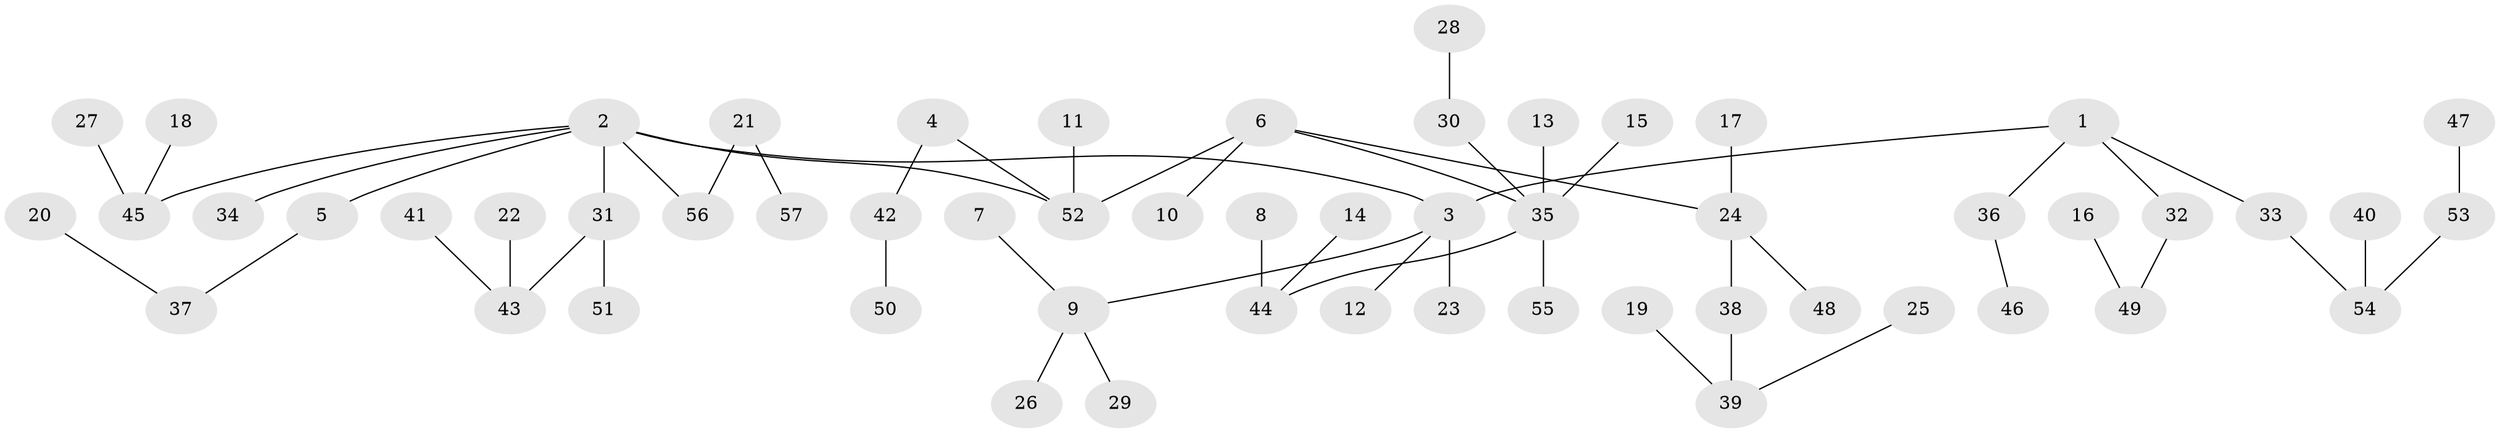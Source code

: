 // original degree distribution, {7: 0.008771929824561403, 2: 0.18421052631578946, 4: 0.07894736842105263, 3: 0.13157894736842105, 5: 0.06140350877192982, 1: 0.5350877192982456}
// Generated by graph-tools (version 1.1) at 2025/26/03/09/25 03:26:23]
// undirected, 57 vertices, 56 edges
graph export_dot {
graph [start="1"]
  node [color=gray90,style=filled];
  1;
  2;
  3;
  4;
  5;
  6;
  7;
  8;
  9;
  10;
  11;
  12;
  13;
  14;
  15;
  16;
  17;
  18;
  19;
  20;
  21;
  22;
  23;
  24;
  25;
  26;
  27;
  28;
  29;
  30;
  31;
  32;
  33;
  34;
  35;
  36;
  37;
  38;
  39;
  40;
  41;
  42;
  43;
  44;
  45;
  46;
  47;
  48;
  49;
  50;
  51;
  52;
  53;
  54;
  55;
  56;
  57;
  1 -- 3 [weight=1.0];
  1 -- 32 [weight=1.0];
  1 -- 33 [weight=1.0];
  1 -- 36 [weight=1.0];
  2 -- 3 [weight=1.0];
  2 -- 5 [weight=1.0];
  2 -- 31 [weight=1.0];
  2 -- 34 [weight=1.0];
  2 -- 45 [weight=1.0];
  2 -- 52 [weight=1.0];
  2 -- 56 [weight=1.0];
  3 -- 9 [weight=1.0];
  3 -- 12 [weight=1.0];
  3 -- 23 [weight=1.0];
  4 -- 42 [weight=1.0];
  4 -- 52 [weight=1.0];
  5 -- 37 [weight=1.0];
  6 -- 10 [weight=1.0];
  6 -- 24 [weight=1.0];
  6 -- 35 [weight=1.0];
  6 -- 52 [weight=1.0];
  7 -- 9 [weight=1.0];
  8 -- 44 [weight=1.0];
  9 -- 26 [weight=1.0];
  9 -- 29 [weight=1.0];
  11 -- 52 [weight=1.0];
  13 -- 35 [weight=1.0];
  14 -- 44 [weight=1.0];
  15 -- 35 [weight=1.0];
  16 -- 49 [weight=1.0];
  17 -- 24 [weight=1.0];
  18 -- 45 [weight=1.0];
  19 -- 39 [weight=1.0];
  20 -- 37 [weight=1.0];
  21 -- 56 [weight=1.0];
  21 -- 57 [weight=1.0];
  22 -- 43 [weight=1.0];
  24 -- 38 [weight=1.0];
  24 -- 48 [weight=1.0];
  25 -- 39 [weight=1.0];
  27 -- 45 [weight=1.0];
  28 -- 30 [weight=1.0];
  30 -- 35 [weight=1.0];
  31 -- 43 [weight=1.0];
  31 -- 51 [weight=1.0];
  32 -- 49 [weight=1.0];
  33 -- 54 [weight=1.0];
  35 -- 44 [weight=1.0];
  35 -- 55 [weight=1.0];
  36 -- 46 [weight=1.0];
  38 -- 39 [weight=1.0];
  40 -- 54 [weight=1.0];
  41 -- 43 [weight=1.0];
  42 -- 50 [weight=1.0];
  47 -- 53 [weight=1.0];
  53 -- 54 [weight=1.0];
}
